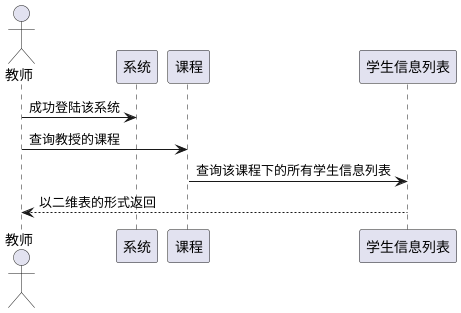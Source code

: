 @startuml
actor 教师
教师->系统 :成功登陆该系统
教师->课程:查询教授的课程
课程->学生信息列表:查询该课程下的所有学生信息列表
学生信息列表 -->教师:以二维表的形式返回
@enduml